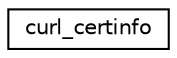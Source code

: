 digraph "Graphical Class Hierarchy"
{
 // LATEX_PDF_SIZE
  edge [fontname="Helvetica",fontsize="10",labelfontname="Helvetica",labelfontsize="10"];
  node [fontname="Helvetica",fontsize="10",shape=record];
  rankdir="LR";
  Node0 [label="curl_certinfo",height=0.2,width=0.4,color="black", fillcolor="white", style="filled",URL="$structcurl__certinfo.html",tooltip=" "];
}
